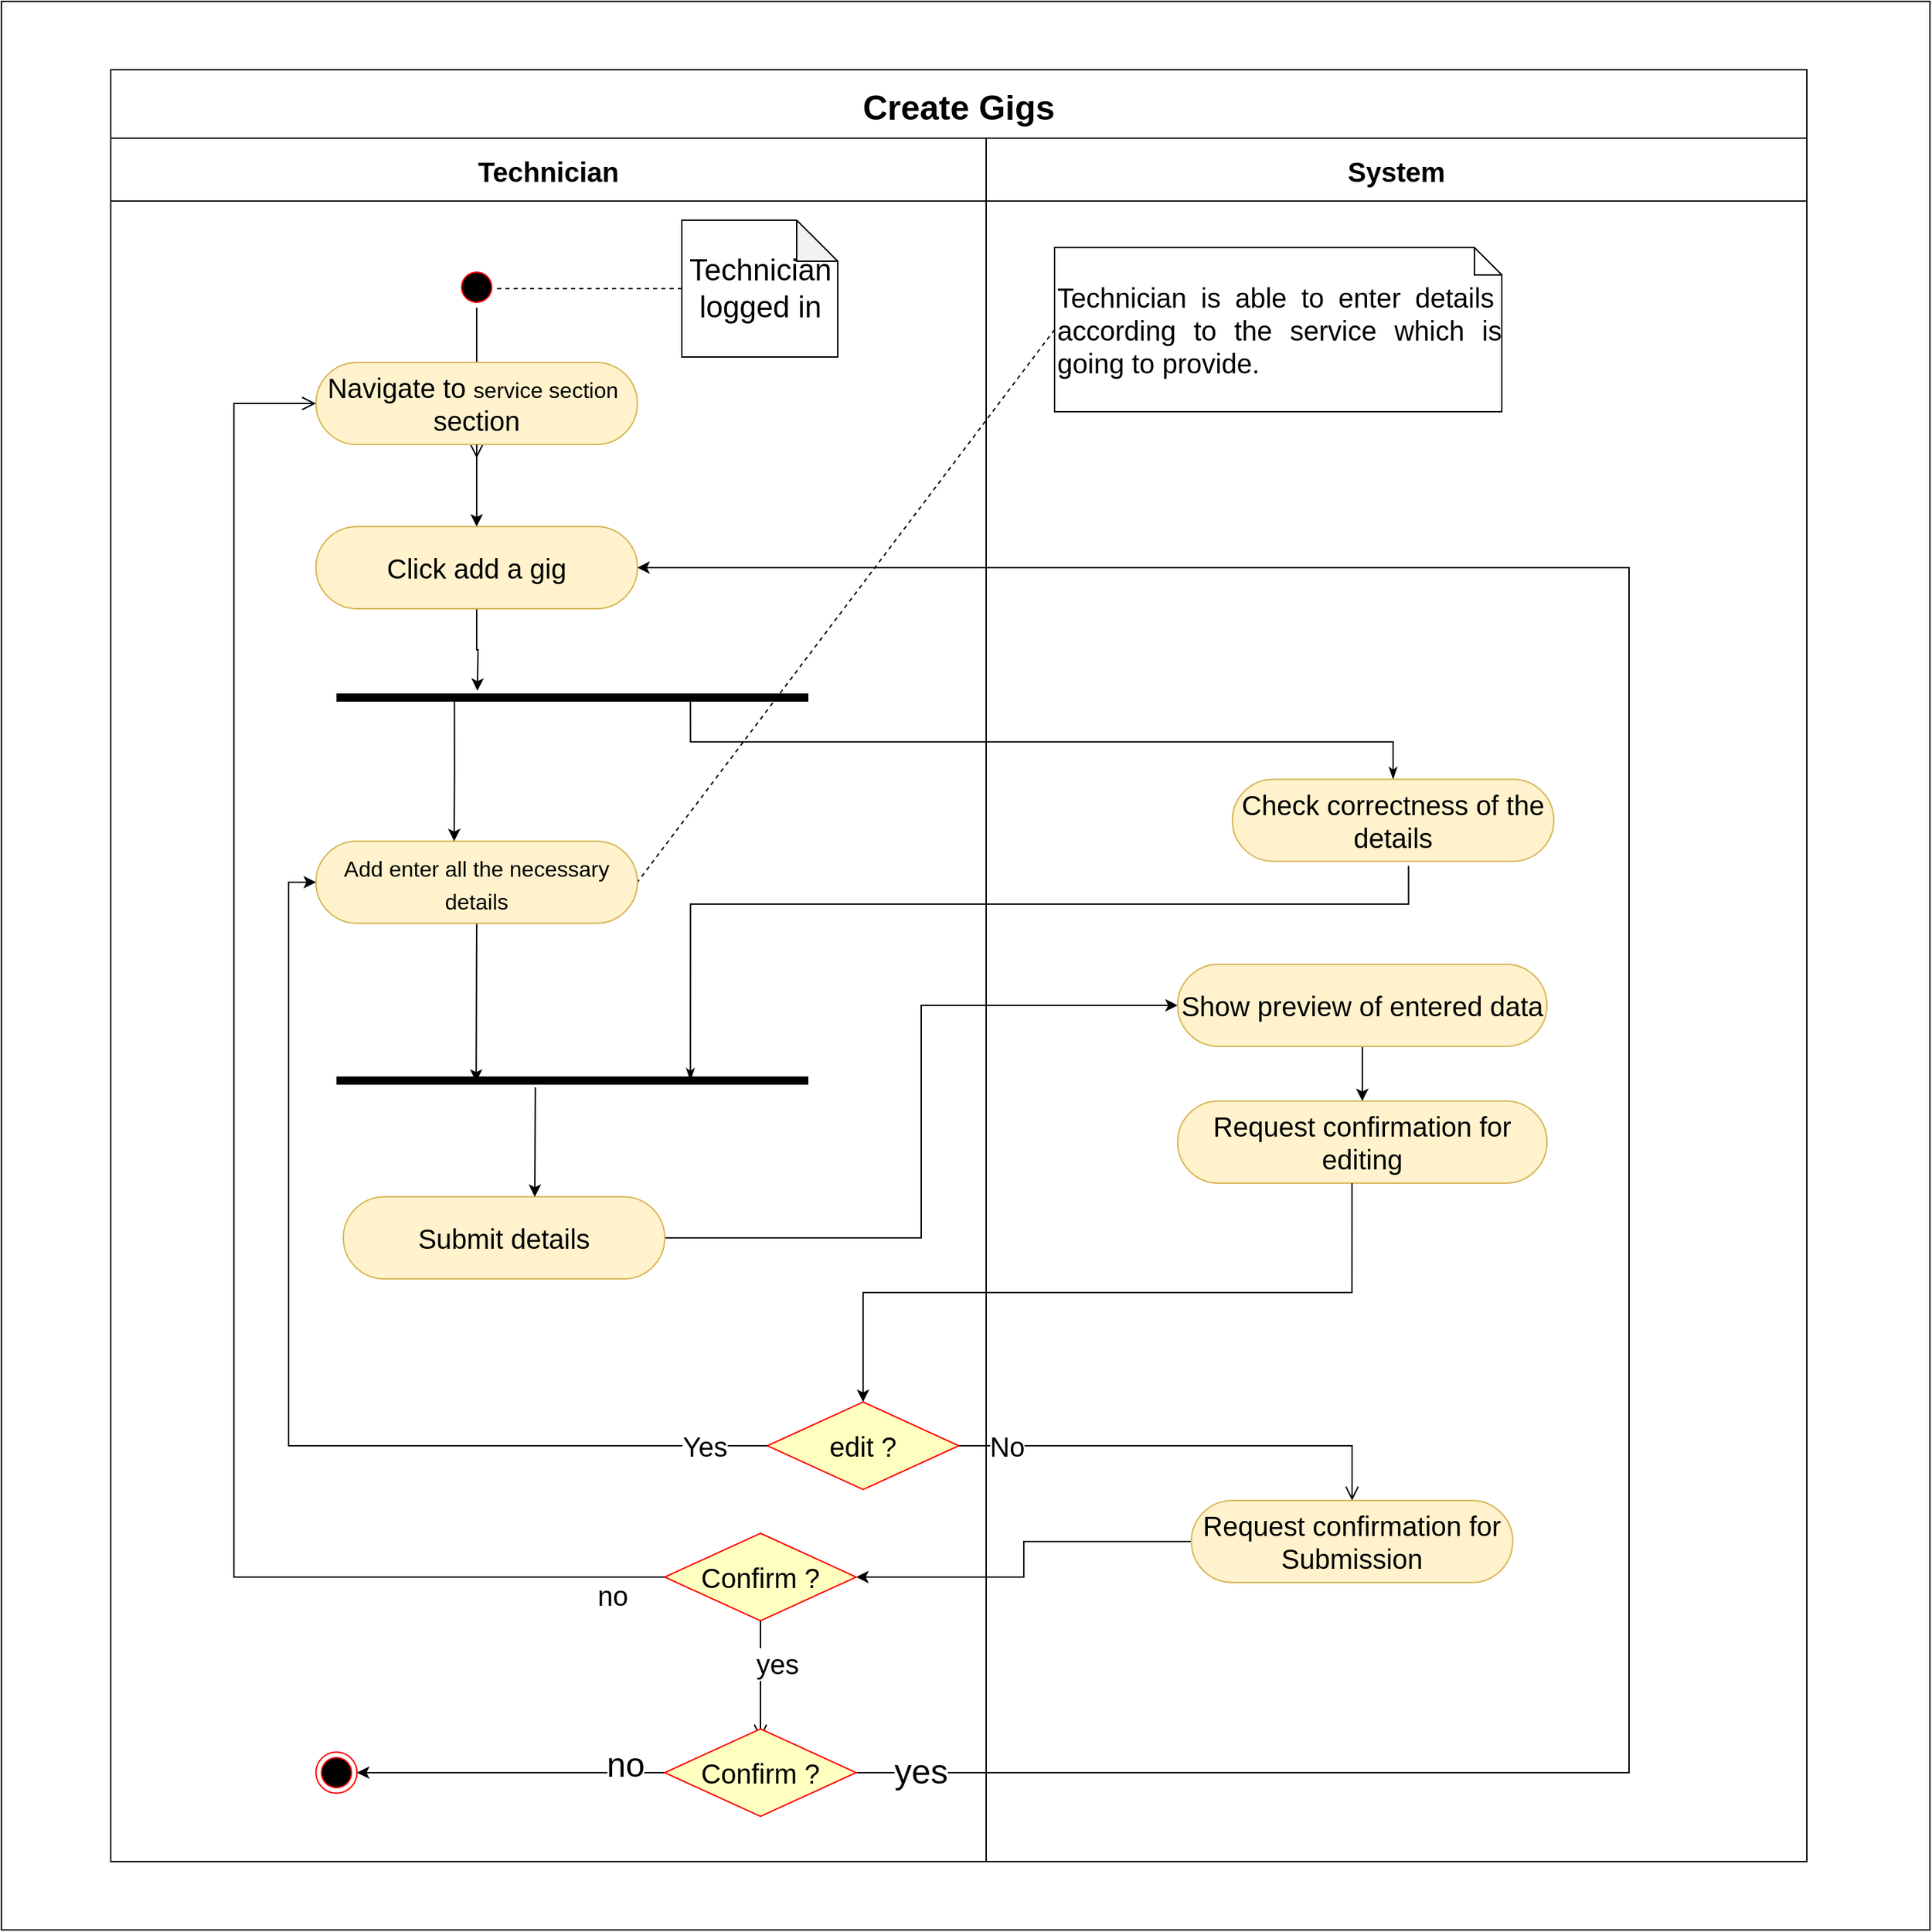 <mxfile version="20.3.0" type="google"><diagram id="q3zF6hOp36J9LDwlGsxS" name="Page-1"><mxGraphModel grid="1" page="1" gridSize="10" guides="1" tooltips="1" connect="1" arrows="1" fold="1" pageScale="1" pageWidth="827" pageHeight="1169" math="0" shadow="0"><root><mxCell id="0"/><mxCell id="1" parent="0"/><mxCell id="3s_17GF1blUyDs8wKDll-1" value="Create Gigs" style="swimlane;childLayout=stackLayout;resizeParent=1;resizeParentMax=0;startSize=50;fontSize=25;swimlaneFillColor=none;fillColor=default;" vertex="1" parent="1"><mxGeometry x="-380" width="1240" height="1310" as="geometry"/></mxCell><mxCell id="3s_17GF1blUyDs8wKDll-2" style="rounded=0;orthogonalLoop=1;jettySize=auto;html=1;exitX=0.979;exitY=0.5;exitDx=0;exitDy=0;entryX=0;entryY=0.5;entryDx=0;entryDy=0;strokeColor=#000000;edgeStyle=orthogonalEdgeStyle;exitPerimeter=0;fontSize=20;" edge="1" parent="3s_17GF1blUyDs8wKDll-1" source="3s_17GF1blUyDs8wKDll-16" target="3s_17GF1blUyDs8wKDll-37"><mxGeometry relative="1" as="geometry"/></mxCell><mxCell id="3s_17GF1blUyDs8wKDll-3" style="edgeStyle=none;rounded=0;orthogonalLoop=1;jettySize=auto;html=1;exitX=0;exitY=0.5;exitDx=0;exitDy=0;exitPerimeter=0;entryX=1;entryY=0.5;entryDx=0;entryDy=0;fontSize=20;strokeColor=#000000;endArrow=none;endFill=0;dashed=1;" edge="1" parent="3s_17GF1blUyDs8wKDll-1" source="3s_17GF1blUyDs8wKDll-40" target="3s_17GF1blUyDs8wKDll-15"><mxGeometry relative="1" as="geometry"/></mxCell><mxCell id="3s_17GF1blUyDs8wKDll-4" style="edgeStyle=orthogonalEdgeStyle;rounded=0;orthogonalLoop=1;jettySize=auto;html=1;entryX=1;entryY=0.5;entryDx=0;entryDy=0;strokeColor=#000000;fontSize=20;" edge="1" parent="3s_17GF1blUyDs8wKDll-1" source="3s_17GF1blUyDs8wKDll-38" target="3s_17GF1blUyDs8wKDll-17"><mxGeometry relative="1" as="geometry"><mxPoint x="780" y="1062" as="sourcePoint"/></mxGeometry></mxCell><mxCell id="3s_17GF1blUyDs8wKDll-5" style="edgeStyle=orthogonalEdgeStyle;rounded=0;orthogonalLoop=1;jettySize=auto;html=1;entryX=0.548;entryY=1.054;entryDx=0;entryDy=0;entryPerimeter=0;fontSize=20;startArrow=classicThin;startFill=1;endArrow=none;endFill=0;exitX=0.75;exitY=0.5;exitDx=0;exitDy=0;exitPerimeter=0;" edge="1" parent="3s_17GF1blUyDs8wKDll-1" source="3s_17GF1blUyDs8wKDll-23" target="3s_17GF1blUyDs8wKDll-41"><mxGeometry relative="1" as="geometry"><mxPoint x="380" y="664.71" as="sourcePoint"/><mxPoint x="550.15" y="-46" as="targetPoint"/><Array as="points"><mxPoint x="424" y="610"/><mxPoint x="949" y="610"/></Array></mxGeometry></mxCell><mxCell id="3s_17GF1blUyDs8wKDll-6" style="rounded=0;orthogonalLoop=1;jettySize=auto;html=1;exitX=0.5;exitY=0;exitDx=0;exitDy=0;entryX=0.75;entryY=0.5;entryDx=0;entryDy=0;entryPerimeter=0;fontSize=20;startArrow=classicThin;startFill=1;endArrow=none;endFill=0;edgeStyle=orthogonalEdgeStyle;" edge="1" parent="3s_17GF1blUyDs8wKDll-1" source="3s_17GF1blUyDs8wKDll-41" target="3s_17GF1blUyDs8wKDll-22"><mxGeometry relative="1" as="geometry"><mxPoint x="1190" y="-81.29" as="sourcePoint"/><mxPoint x="393.35" y="320" as="targetPoint"/></mxGeometry></mxCell><mxCell id="3s_17GF1blUyDs8wKDll-7" value="Technician" style="swimlane;startSize=46;fontSize=20;" vertex="1" parent="3s_17GF1blUyDs8wKDll-1"><mxGeometry y="50" width="640" height="1260" as="geometry"><mxRectangle y="36" width="50" height="1234" as="alternateBounds"/></mxGeometry></mxCell><mxCell id="3s_17GF1blUyDs8wKDll-8" value="" style="ellipse;html=1;shape=startState;fillColor=#000000;strokeColor=#ff0000;fontSize=20;" vertex="1" parent="3s_17GF1blUyDs8wKDll-7"><mxGeometry x="252.5" y="94" width="30" height="30" as="geometry"/></mxCell><mxCell id="3s_17GF1blUyDs8wKDll-9" value="" style="edgeStyle=orthogonalEdgeStyle;html=1;verticalAlign=bottom;endArrow=open;endSize=8;strokeColor=#000000;rounded=0;fontSize=20;exitX=0.5;exitY=1;exitDx=0;exitDy=0;" edge="1" parent="3s_17GF1blUyDs8wKDll-7" source="3s_17GF1blUyDs8wKDll-8"><mxGeometry relative="1" as="geometry"><mxPoint x="267.5" y="234" as="targetPoint"/><mxPoint x="267.5" y="174" as="sourcePoint"/></mxGeometry></mxCell><mxCell id="3s_17GF1blUyDs8wKDll-10" value="Navigate to&amp;nbsp;&lt;span style=&quot;font-size:12.0pt;mso-bidi-font-size:11.0pt;&lt;br/&gt;font-family:&amp;quot;Times New Roman&amp;quot;,&amp;quot;serif&amp;quot;;mso-fareast-font-family:Calibri;&lt;br/&gt;mso-fareast-theme-font:minor-latin;mso-ansi-language:EN-US;mso-fareast-language:&lt;br/&gt;EN-US;mso-bidi-language:TA&quot;&gt;service section&lt;/span&gt;&amp;nbsp; section" style="rounded=1;whiteSpace=wrap;html=1;fontSize=20;arcSize=50;fillColor=#fff2cc;strokeColor=#d6b656;" vertex="1" parent="3s_17GF1blUyDs8wKDll-7"><mxGeometry x="150" y="164" width="235" height="60" as="geometry"/></mxCell><mxCell id="3s_17GF1blUyDs8wKDll-11" style="edgeStyle=none;rounded=0;orthogonalLoop=1;jettySize=auto;html=1;exitX=0.5;exitY=1;exitDx=0;exitDy=0;fontSize=20;entryX=0.5;entryY=0;entryDx=0;entryDy=0;" edge="1" parent="3s_17GF1blUyDs8wKDll-7" source="3s_17GF1blUyDs8wKDll-10" target="3s_17GF1blUyDs8wKDll-13"><mxGeometry relative="1" as="geometry"><mxPoint x="230" y="434" as="targetPoint"/><mxPoint x="267.5" y="374" as="sourcePoint"/></mxGeometry></mxCell><mxCell id="3s_17GF1blUyDs8wKDll-12" style="edgeStyle=orthogonalEdgeStyle;rounded=0;orthogonalLoop=1;jettySize=auto;html=1;exitX=0.5;exitY=1;exitDx=0;exitDy=0;fontSize=20;" edge="1" parent="3s_17GF1blUyDs8wKDll-7" source="3s_17GF1blUyDs8wKDll-13"><mxGeometry relative="1" as="geometry"><mxPoint x="268" y="404" as="targetPoint"/></mxGeometry></mxCell><mxCell id="3s_17GF1blUyDs8wKDll-13" value="Click add a gig" style="rounded=1;whiteSpace=wrap;html=1;fontSize=20;arcSize=50;fillColor=#fff2cc;strokeColor=#d6b656;" vertex="1" parent="3s_17GF1blUyDs8wKDll-7"><mxGeometry x="150" y="284" width="235" height="60" as="geometry"/></mxCell><mxCell id="3s_17GF1blUyDs8wKDll-14" style="rounded=0;orthogonalLoop=1;jettySize=auto;html=1;exitX=0.5;exitY=1;exitDx=0;exitDy=0;strokeColor=#000000;entryX=0.296;entryY=0.585;entryDx=0;entryDy=0;entryPerimeter=0;fontSize=20;" edge="1" parent="3s_17GF1blUyDs8wKDll-7" source="3s_17GF1blUyDs8wKDll-15" target="3s_17GF1blUyDs8wKDll-23"><mxGeometry relative="1" as="geometry"><mxPoint x="269" y="684" as="targetPoint"/></mxGeometry></mxCell><mxCell id="3s_17GF1blUyDs8wKDll-15" value="&lt;span style=&quot;font-size:12.0pt;mso-bidi-font-size:11.0pt;&lt;br/&gt;font-family:&amp;quot;Times New Roman&amp;quot;,&amp;quot;serif&amp;quot;;mso-fareast-font-family:Calibri;&lt;br/&gt;mso-fareast-theme-font:minor-latin;mso-ansi-language:EN-US;mso-fareast-language:&lt;br/&gt;EN-US;mso-bidi-language:TA&quot;&gt;Add enter all the necessary details&lt;/span&gt;" style="rounded=1;whiteSpace=wrap;html=1;fontSize=20;arcSize=50;fillColor=#fff2cc;strokeColor=#d6b656;" vertex="1" parent="3s_17GF1blUyDs8wKDll-7"><mxGeometry x="150" y="514" width="235" height="60" as="geometry"/></mxCell><mxCell id="3s_17GF1blUyDs8wKDll-16" value="Submit details" style="rounded=1;whiteSpace=wrap;html=1;fontSize=20;arcSize=50;fillColor=#fff2cc;strokeColor=#d6b656;" vertex="1" parent="3s_17GF1blUyDs8wKDll-7"><mxGeometry x="170" y="774" width="235" height="60" as="geometry"/></mxCell><mxCell id="3s_17GF1blUyDs8wKDll-17" value="Confirm ?" style="rhombus;whiteSpace=wrap;html=1;fillColor=#ffffc0;strokeColor=#ff0000;fontSize=20;" vertex="1" parent="3s_17GF1blUyDs8wKDll-7"><mxGeometry x="405" y="1020" width="140" height="64" as="geometry"/></mxCell><mxCell id="3s_17GF1blUyDs8wKDll-18" value="no" style="html=1;align=left;verticalAlign=top;endArrow=open;endSize=8;strokeColor=#000000;rounded=0;fontSize=20;exitX=0;exitY=0.5;exitDx=0;exitDy=0;entryX=0;entryY=0.5;entryDx=0;entryDy=0;edgeStyle=orthogonalEdgeStyle;" edge="1" parent="3s_17GF1blUyDs8wKDll-7" source="3s_17GF1blUyDs8wKDll-17" target="3s_17GF1blUyDs8wKDll-10"><mxGeometry x="-0.917" y="-5" relative="1" as="geometry"><mxPoint x="160" y="224" as="targetPoint"/><mxPoint as="offset"/><Array as="points"><mxPoint x="90" y="1052"/><mxPoint x="90" y="194"/></Array></mxGeometry></mxCell><mxCell id="3s_17GF1blUyDs8wKDll-19" value="" style="ellipse;html=1;shape=endState;fillColor=#000000;strokeColor=#ff0000;fontSize=20;direction=west;" vertex="1" parent="3s_17GF1blUyDs8wKDll-7"><mxGeometry x="150" y="1180" width="30" height="30" as="geometry"/></mxCell><mxCell id="3s_17GF1blUyDs8wKDll-20" value="yes" style="html=1;align=left;verticalAlign=top;endArrow=open;endSize=8;strokeColor=#000000;rounded=0;fontSize=20;exitX=0.5;exitY=1;exitDx=0;exitDy=0;" edge="1" parent="3s_17GF1blUyDs8wKDll-7" source="3s_17GF1blUyDs8wKDll-17"><mxGeometry x="-0.711" y="-5" relative="1" as="geometry"><mxPoint x="475" y="1170" as="targetPoint"/><mxPoint as="offset"/><mxPoint x="477.5" y="1532.302" as="sourcePoint"/></mxGeometry></mxCell><mxCell id="3s_17GF1blUyDs8wKDll-21" style="edgeStyle=orthogonalEdgeStyle;rounded=0;orthogonalLoop=1;jettySize=auto;html=1;exitX=0.25;exitY=0.5;exitDx=0;exitDy=0;exitPerimeter=0;entryX=0.43;entryY=0;entryDx=0;entryDy=0;entryPerimeter=0;fontSize=20;" edge="1" parent="3s_17GF1blUyDs8wKDll-7" source="3s_17GF1blUyDs8wKDll-22" target="3s_17GF1blUyDs8wKDll-15"><mxGeometry relative="1" as="geometry"/></mxCell><mxCell id="3s_17GF1blUyDs8wKDll-22" value="" style="shape=line;html=1;strokeWidth=6;strokeColor=#000000;fontSize=20;verticalAlign=bottom;" vertex="1" parent="3s_17GF1blUyDs8wKDll-7"><mxGeometry x="165" y="404" width="345" height="10" as="geometry"/></mxCell><mxCell id="3s_17GF1blUyDs8wKDll-23" value="" style="shape=line;html=1;strokeWidth=6;strokeColor=#000000;fontSize=20;verticalAlign=bottom;" vertex="1" parent="3s_17GF1blUyDs8wKDll-7"><mxGeometry x="165" y="684" width="345" height="10" as="geometry"/></mxCell><mxCell id="3s_17GF1blUyDs8wKDll-24" style="rounded=0;orthogonalLoop=1;jettySize=auto;html=1;exitX=0.5;exitY=1;exitDx=0;exitDy=0;strokeColor=#000000;fontSize=20;" edge="1" parent="3s_17GF1blUyDs8wKDll-7"><mxGeometry relative="1" as="geometry"><mxPoint x="310.38" y="694" as="sourcePoint"/><mxPoint x="310" y="774" as="targetPoint"/></mxGeometry></mxCell><mxCell id="3s_17GF1blUyDs8wKDll-25" value="edit ?" style="rhombus;whiteSpace=wrap;html=1;fillColor=#ffffc0;strokeColor=#ff0000;fontSize=20;" vertex="1" parent="3s_17GF1blUyDs8wKDll-7"><mxGeometry x="480" y="924" width="140" height="64" as="geometry"/></mxCell><mxCell id="3s_17GF1blUyDs8wKDll-26" style="edgeStyle=orthogonalEdgeStyle;rounded=0;orthogonalLoop=1;jettySize=auto;html=1;exitX=0;exitY=0.5;exitDx=0;exitDy=0;entryX=0;entryY=0.5;entryDx=0;entryDy=0;strokeColor=#000000;fontSize=20;" edge="1" parent="3s_17GF1blUyDs8wKDll-7" source="3s_17GF1blUyDs8wKDll-25" target="3s_17GF1blUyDs8wKDll-15"><mxGeometry relative="1" as="geometry"/></mxCell><mxCell id="3s_17GF1blUyDs8wKDll-27" value="&lt;font style=&quot;font-size: 20px;&quot;&gt;Yes&lt;/font&gt;" style="edgeLabel;html=1;align=center;verticalAlign=middle;resizable=0;points=[];fontSize=20;" connectable="0" vertex="1" parent="3s_17GF1blUyDs8wKDll-26"><mxGeometry x="-0.881" relative="1" as="geometry"><mxPoint as="offset"/></mxGeometry></mxCell><mxCell id="3s_17GF1blUyDs8wKDll-28" style="edgeStyle=orthogonalEdgeStyle;rounded=0;orthogonalLoop=1;jettySize=auto;html=1;exitX=0;exitY=0.5;exitDx=0;exitDy=0;entryX=0;entryY=0.5;entryDx=0;entryDy=0;fontSize=25;" edge="1" parent="3s_17GF1blUyDs8wKDll-7" source="3s_17GF1blUyDs8wKDll-32" target="3s_17GF1blUyDs8wKDll-19"><mxGeometry relative="1" as="geometry"/></mxCell><mxCell id="3s_17GF1blUyDs8wKDll-29" value="no" style="edgeLabel;html=1;align=center;verticalAlign=middle;resizable=0;points=[];fontSize=25;" connectable="0" vertex="1" parent="3s_17GF1blUyDs8wKDll-28"><mxGeometry x="-0.737" y="-7" relative="1" as="geometry"><mxPoint as="offset"/></mxGeometry></mxCell><mxCell id="3s_17GF1blUyDs8wKDll-30" style="edgeStyle=orthogonalEdgeStyle;rounded=0;orthogonalLoop=1;jettySize=auto;html=1;exitX=1;exitY=0.5;exitDx=0;exitDy=0;entryX=1;entryY=0.5;entryDx=0;entryDy=0;fontSize=25;" edge="1" parent="3s_17GF1blUyDs8wKDll-7" source="3s_17GF1blUyDs8wKDll-32" target="3s_17GF1blUyDs8wKDll-13"><mxGeometry relative="1" as="geometry"><Array as="points"><mxPoint x="1110" y="1195"/><mxPoint x="1110" y="314"/></Array></mxGeometry></mxCell><mxCell id="3s_17GF1blUyDs8wKDll-31" value="yes" style="edgeLabel;html=1;align=center;verticalAlign=middle;resizable=0;points=[];fontSize=25;" connectable="0" vertex="1" parent="3s_17GF1blUyDs8wKDll-30"><mxGeometry x="-0.957" y="2" relative="1" as="geometry"><mxPoint as="offset"/></mxGeometry></mxCell><mxCell id="3s_17GF1blUyDs8wKDll-32" value="Confirm ?" style="rhombus;whiteSpace=wrap;html=1;fillColor=#ffffc0;strokeColor=#ff0000;fontSize=20;" vertex="1" parent="3s_17GF1blUyDs8wKDll-7"><mxGeometry x="405" y="1163" width="140" height="64" as="geometry"/></mxCell><mxCell id="3s_17GF1blUyDs8wKDll-33" value="Technician logged in" style="shape=note;whiteSpace=wrap;html=1;backgroundOutline=1;darkOpacity=0.05;fontSize=22;" vertex="1" parent="3s_17GF1blUyDs8wKDll-7"><mxGeometry x="417.5" y="60" width="114" height="100" as="geometry"/></mxCell><mxCell id="3s_17GF1blUyDs8wKDll-34" value="" style="endArrow=none;dashed=1;html=1;rounded=0;exitX=1;exitY=0.5;exitDx=0;exitDy=0;entryX=0;entryY=0.5;entryDx=0;entryDy=0;entryPerimeter=0;fontSize=22;" edge="1" parent="3s_17GF1blUyDs8wKDll-7" target="3s_17GF1blUyDs8wKDll-33"><mxGeometry width="50" height="50" relative="1" as="geometry"><mxPoint x="282.5" y="110" as="sourcePoint"/><mxPoint x="-6691.5" y="-88" as="targetPoint"/></mxGeometry></mxCell><mxCell id="3s_17GF1blUyDs8wKDll-35" value="System" style="swimlane;startSize=46;fontSize=20;gradientColor=none;strokeColor=#000000;" vertex="1" parent="3s_17GF1blUyDs8wKDll-1"><mxGeometry x="640" y="50" width="600" height="1260" as="geometry"/></mxCell><mxCell id="3s_17GF1blUyDs8wKDll-36" style="edgeStyle=orthogonalEdgeStyle;rounded=0;orthogonalLoop=1;jettySize=auto;html=1;exitX=0.5;exitY=1;exitDx=0;exitDy=0;fontSize=20;strokeColor=#000000;" edge="1" parent="3s_17GF1blUyDs8wKDll-35" source="3s_17GF1blUyDs8wKDll-37" target="3s_17GF1blUyDs8wKDll-39"><mxGeometry relative="1" as="geometry"/></mxCell><mxCell id="3s_17GF1blUyDs8wKDll-37" value="Show preview of entered data" style="rounded=1;whiteSpace=wrap;html=1;fontSize=20;arcSize=50;fillColor=#fff2cc;strokeColor=#d6b656;" vertex="1" parent="3s_17GF1blUyDs8wKDll-35"><mxGeometry x="140" y="604" width="270" height="60" as="geometry"/></mxCell><mxCell id="3s_17GF1blUyDs8wKDll-38" value="Request confirmation for Submission" style="rounded=1;whiteSpace=wrap;html=1;fontSize=20;arcSize=50;fillColor=#fff2cc;strokeColor=#d6b656;" vertex="1" parent="3s_17GF1blUyDs8wKDll-35"><mxGeometry x="150" y="996" width="235" height="60" as="geometry"/></mxCell><mxCell id="3s_17GF1blUyDs8wKDll-39" value="Request confirmation for editing" style="rounded=1;whiteSpace=wrap;html=1;fontSize=20;arcSize=50;fillColor=#fff2cc;strokeColor=#d6b656;" vertex="1" parent="3s_17GF1blUyDs8wKDll-35"><mxGeometry x="140" y="704" width="270" height="60" as="geometry"/></mxCell><mxCell id="3s_17GF1blUyDs8wKDll-40" value="&lt;div style=&quot;text-align: justify; font-size: 20px;&quot;&gt;&lt;span style=&quot;background-color: initial; font-size: 20px;&quot;&gt;&lt;font style=&quot;font-size: 20px;&quot;&gt;Technician is able to&amp;nbsp;&lt;/font&gt;&lt;/span&gt;&lt;span style=&quot;background-color: initial; font-size: 20px;&quot;&gt;enter details&amp;nbsp; according to the service which is going to provide.&lt;/span&gt;&lt;/div&gt;" style="shape=note;size=20;whiteSpace=wrap;html=1;fontSize=20;strokeColor=#000000;fillColor=default;align=left;textDirection=ltr;labelPosition=center;verticalLabelPosition=middle;verticalAlign=middle;" vertex="1" parent="3s_17GF1blUyDs8wKDll-35"><mxGeometry x="50" y="80" width="327" height="120" as="geometry"/></mxCell><mxCell id="3s_17GF1blUyDs8wKDll-41" value="Check correctness of the details" style="rounded=1;whiteSpace=wrap;html=1;fontSize=20;arcSize=50;fillColor=#fff2cc;strokeColor=#d6b656;" vertex="1" parent="3s_17GF1blUyDs8wKDll-35"><mxGeometry x="180" y="468.71" width="235" height="60" as="geometry"/></mxCell><mxCell id="3s_17GF1blUyDs8wKDll-42" style="rounded=0;orthogonalLoop=1;jettySize=auto;html=1;entryX=0.5;entryY=0;entryDx=0;entryDy=0;strokeColor=#000000;exitX=0.472;exitY=1;exitDx=0;exitDy=0;exitPerimeter=0;edgeStyle=orthogonalEdgeStyle;fontSize=20;" edge="1" parent="3s_17GF1blUyDs8wKDll-1" source="3s_17GF1blUyDs8wKDll-39" target="3s_17GF1blUyDs8wKDll-25"><mxGeometry relative="1" as="geometry"><mxPoint x="1000" y="910" as="sourcePoint"/></mxGeometry></mxCell><mxCell id="3s_17GF1blUyDs8wKDll-43" value="" style="html=1;align=left;verticalAlign=top;endArrow=open;endSize=8;strokeColor=#000000;rounded=0;fontSize=20;entryX=0.5;entryY=0;entryDx=0;entryDy=0;edgeStyle=orthogonalEdgeStyle;" edge="1" parent="3s_17GF1blUyDs8wKDll-1" source="3s_17GF1blUyDs8wKDll-25" target="3s_17GF1blUyDs8wKDll-38"><mxGeometry x="-0.634" y="-8" relative="1" as="geometry"><mxPoint x="907.5" y="1087" as="targetPoint"/><mxPoint as="offset"/></mxGeometry></mxCell><mxCell id="3s_17GF1blUyDs8wKDll-44" value="No" style="edgeLabel;html=1;align=center;verticalAlign=middle;resizable=0;points=[];fontSize=20;" connectable="0" vertex="1" parent="3s_17GF1blUyDs8wKDll-43"><mxGeometry x="-0.788" relative="1" as="geometry"><mxPoint as="offset"/></mxGeometry></mxCell><mxCell id="3s_17GF1blUyDs8wKDll-45" value="" style="rounded=0;whiteSpace=wrap;html=1;fillColor=none;" vertex="1" parent="1"><mxGeometry x="-460" y="-50" width="1410" height="1410" as="geometry"/></mxCell></root></mxGraphModel></diagram></mxfile>